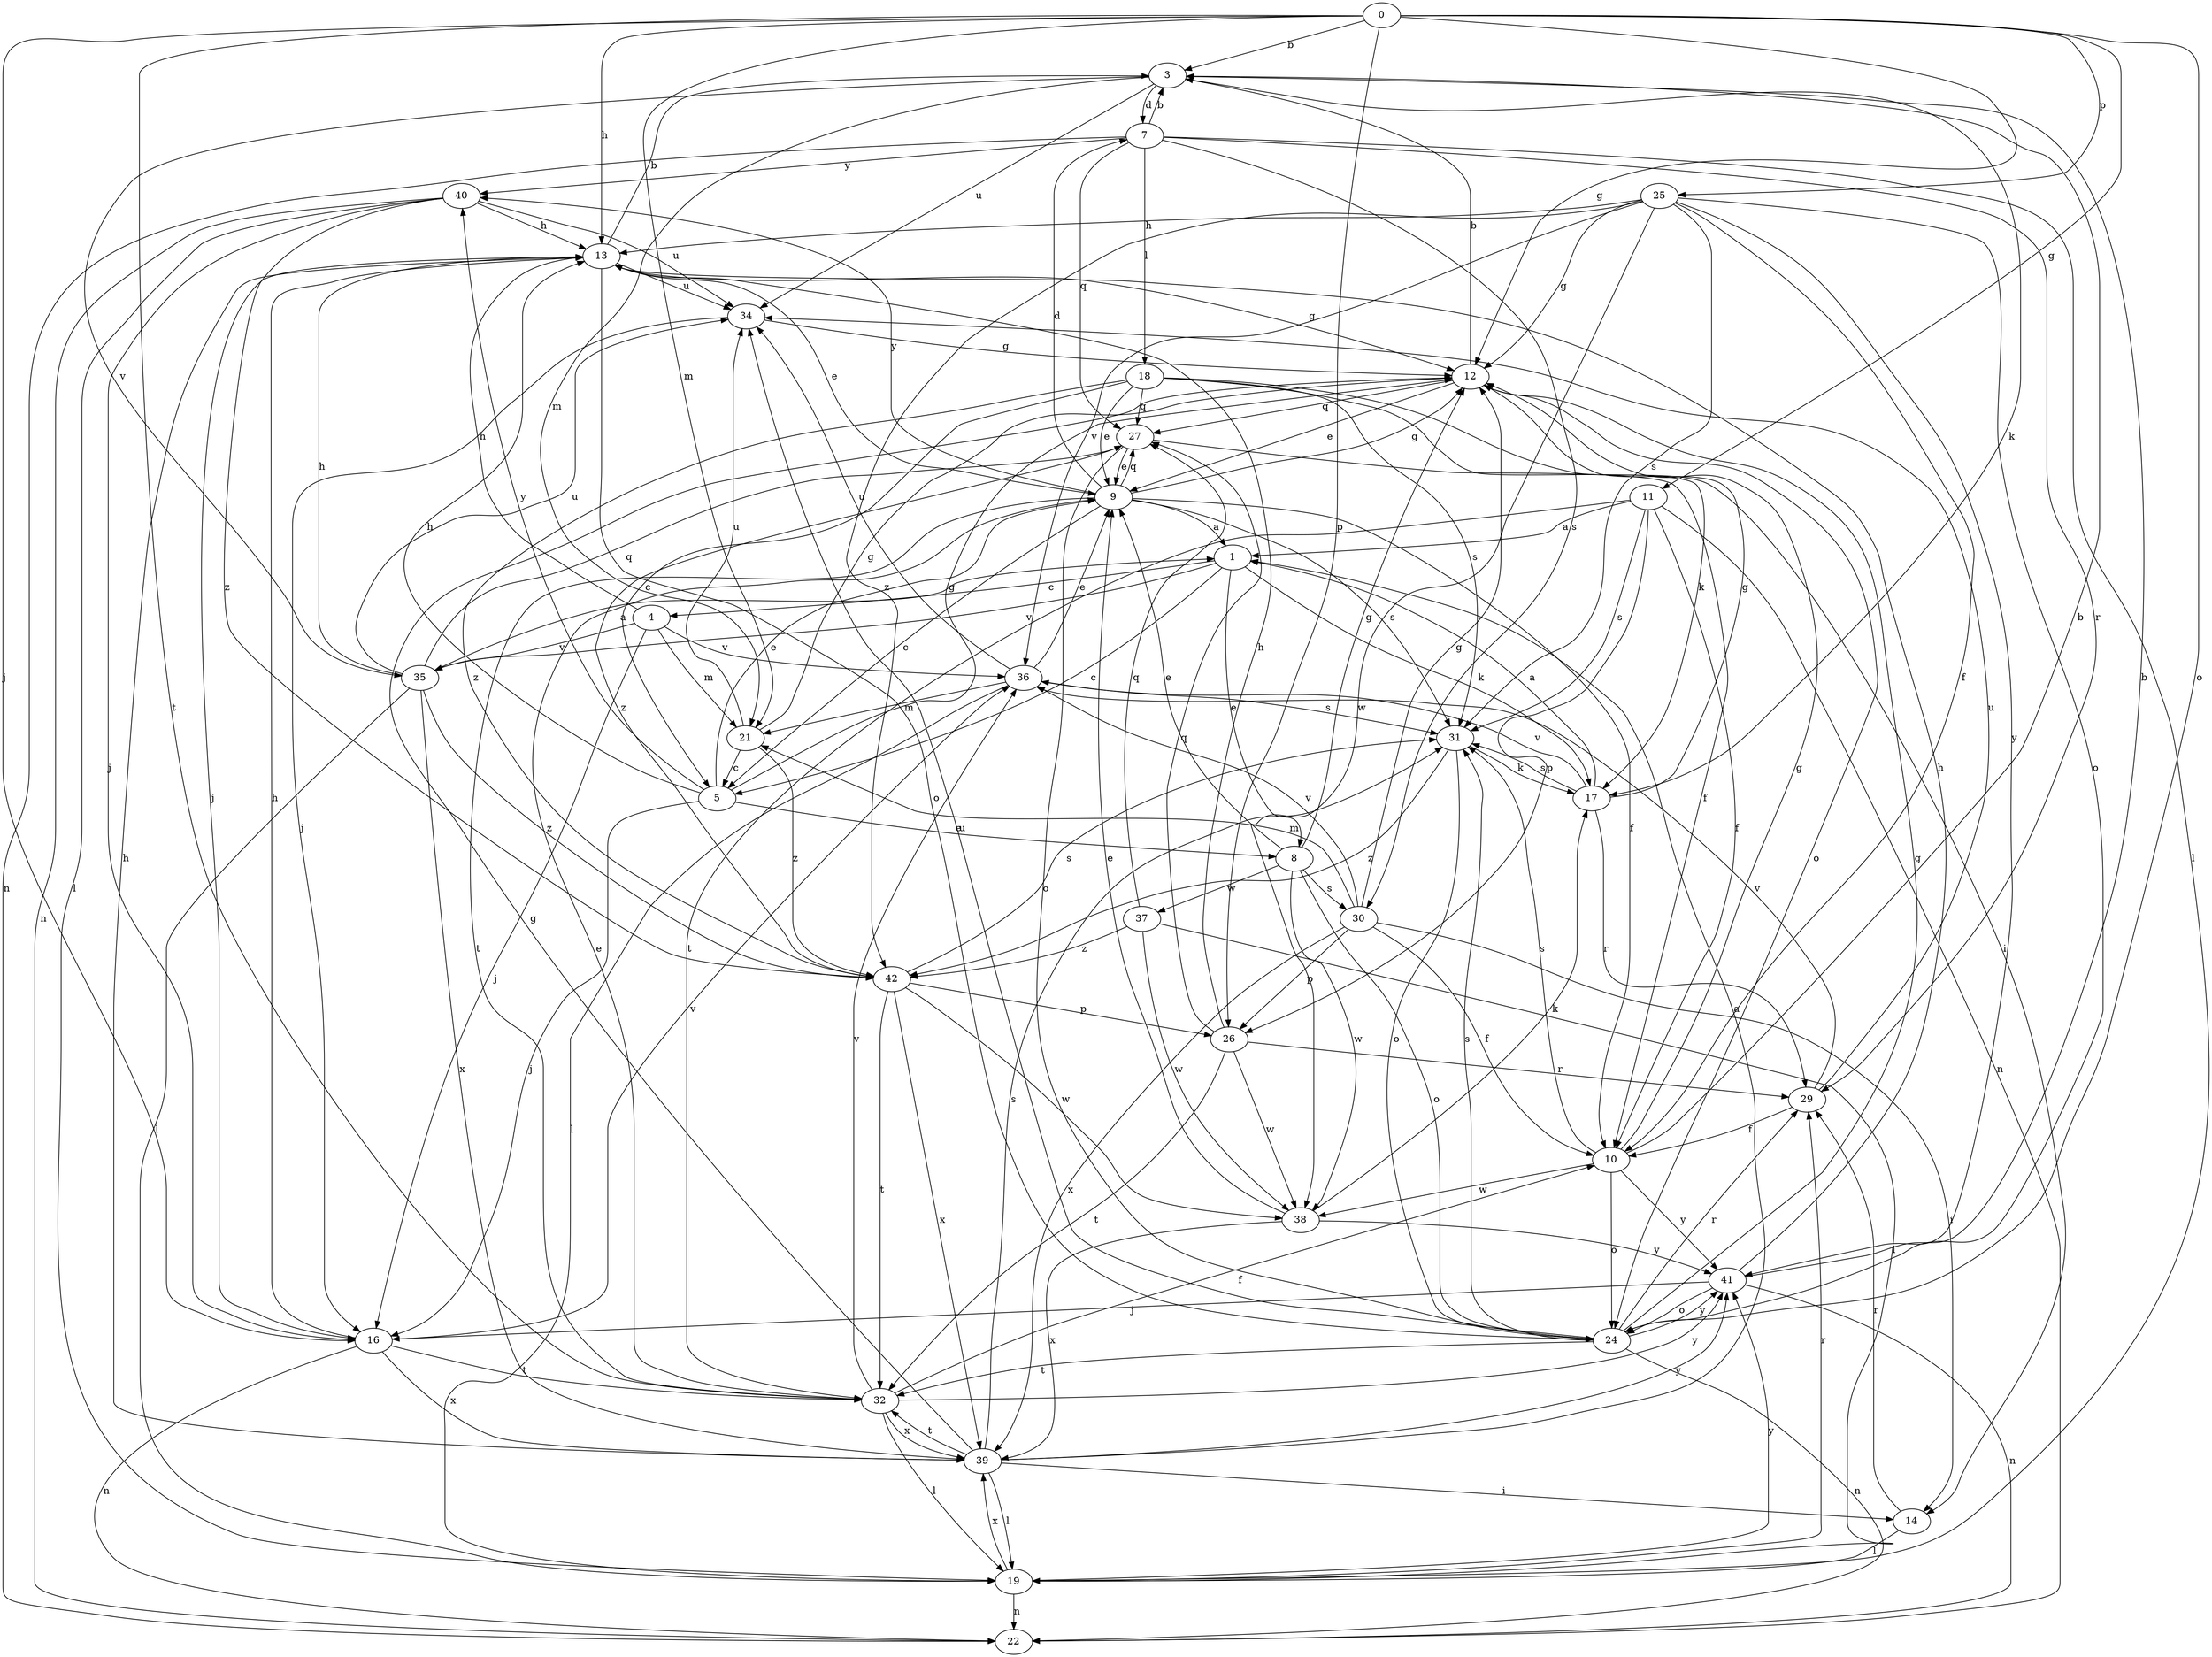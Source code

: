 strict digraph  {
0;
1;
3;
4;
5;
7;
8;
9;
10;
11;
12;
13;
14;
16;
17;
18;
19;
21;
22;
24;
25;
26;
27;
29;
30;
31;
32;
34;
35;
36;
37;
38;
39;
40;
41;
42;
0 -> 3  [label=b];
0 -> 11  [label=g];
0 -> 12  [label=g];
0 -> 13  [label=h];
0 -> 16  [label=j];
0 -> 21  [label=m];
0 -> 24  [label=o];
0 -> 25  [label=p];
0 -> 26  [label=p];
0 -> 32  [label=t];
1 -> 4  [label=c];
1 -> 5  [label=c];
1 -> 8  [label=e];
1 -> 17  [label=k];
1 -> 35  [label=v];
3 -> 7  [label=d];
3 -> 17  [label=k];
3 -> 21  [label=m];
3 -> 34  [label=u];
3 -> 35  [label=v];
4 -> 13  [label=h];
4 -> 16  [label=j];
4 -> 21  [label=m];
4 -> 35  [label=v];
4 -> 36  [label=v];
5 -> 8  [label=e];
5 -> 9  [label=e];
5 -> 12  [label=g];
5 -> 13  [label=h];
5 -> 16  [label=j];
5 -> 40  [label=y];
7 -> 3  [label=b];
7 -> 18  [label=l];
7 -> 19  [label=l];
7 -> 22  [label=n];
7 -> 27  [label=q];
7 -> 29  [label=r];
7 -> 30  [label=s];
7 -> 40  [label=y];
8 -> 9  [label=e];
8 -> 12  [label=g];
8 -> 24  [label=o];
8 -> 30  [label=s];
8 -> 37  [label=w];
8 -> 38  [label=w];
9 -> 1  [label=a];
9 -> 5  [label=c];
9 -> 7  [label=d];
9 -> 10  [label=f];
9 -> 12  [label=g];
9 -> 27  [label=q];
9 -> 31  [label=s];
9 -> 32  [label=t];
9 -> 40  [label=y];
10 -> 3  [label=b];
10 -> 12  [label=g];
10 -> 24  [label=o];
10 -> 31  [label=s];
10 -> 38  [label=w];
10 -> 41  [label=y];
11 -> 1  [label=a];
11 -> 10  [label=f];
11 -> 22  [label=n];
11 -> 26  [label=p];
11 -> 31  [label=s];
11 -> 32  [label=t];
12 -> 3  [label=b];
12 -> 9  [label=e];
12 -> 24  [label=o];
12 -> 27  [label=q];
13 -> 3  [label=b];
13 -> 9  [label=e];
13 -> 12  [label=g];
13 -> 16  [label=j];
13 -> 24  [label=o];
13 -> 34  [label=u];
14 -> 19  [label=l];
14 -> 29  [label=r];
16 -> 13  [label=h];
16 -> 22  [label=n];
16 -> 32  [label=t];
16 -> 36  [label=v];
16 -> 39  [label=x];
17 -> 1  [label=a];
17 -> 12  [label=g];
17 -> 29  [label=r];
17 -> 31  [label=s];
17 -> 36  [label=v];
18 -> 5  [label=c];
18 -> 9  [label=e];
18 -> 14  [label=i];
18 -> 17  [label=k];
18 -> 27  [label=q];
18 -> 31  [label=s];
18 -> 42  [label=z];
19 -> 22  [label=n];
19 -> 29  [label=r];
19 -> 39  [label=x];
19 -> 41  [label=y];
21 -> 5  [label=c];
21 -> 12  [label=g];
21 -> 34  [label=u];
21 -> 42  [label=z];
24 -> 12  [label=g];
24 -> 22  [label=n];
24 -> 29  [label=r];
24 -> 31  [label=s];
24 -> 32  [label=t];
24 -> 34  [label=u];
24 -> 41  [label=y];
25 -> 10  [label=f];
25 -> 12  [label=g];
25 -> 13  [label=h];
25 -> 24  [label=o];
25 -> 31  [label=s];
25 -> 36  [label=v];
25 -> 38  [label=w];
25 -> 41  [label=y];
25 -> 42  [label=z];
26 -> 13  [label=h];
26 -> 27  [label=q];
26 -> 29  [label=r];
26 -> 32  [label=t];
26 -> 38  [label=w];
27 -> 9  [label=e];
27 -> 10  [label=f];
27 -> 24  [label=o];
27 -> 42  [label=z];
29 -> 10  [label=f];
29 -> 34  [label=u];
29 -> 36  [label=v];
30 -> 10  [label=f];
30 -> 12  [label=g];
30 -> 14  [label=i];
30 -> 21  [label=m];
30 -> 26  [label=p];
30 -> 36  [label=v];
30 -> 39  [label=x];
31 -> 17  [label=k];
31 -> 24  [label=o];
31 -> 42  [label=z];
32 -> 9  [label=e];
32 -> 10  [label=f];
32 -> 19  [label=l];
32 -> 36  [label=v];
32 -> 39  [label=x];
32 -> 41  [label=y];
34 -> 12  [label=g];
34 -> 16  [label=j];
35 -> 1  [label=a];
35 -> 13  [label=h];
35 -> 19  [label=l];
35 -> 27  [label=q];
35 -> 34  [label=u];
35 -> 39  [label=x];
35 -> 42  [label=z];
36 -> 9  [label=e];
36 -> 19  [label=l];
36 -> 21  [label=m];
36 -> 31  [label=s];
36 -> 34  [label=u];
37 -> 19  [label=l];
37 -> 27  [label=q];
37 -> 38  [label=w];
37 -> 42  [label=z];
38 -> 9  [label=e];
38 -> 17  [label=k];
38 -> 39  [label=x];
38 -> 41  [label=y];
39 -> 1  [label=a];
39 -> 12  [label=g];
39 -> 13  [label=h];
39 -> 14  [label=i];
39 -> 19  [label=l];
39 -> 31  [label=s];
39 -> 32  [label=t];
39 -> 41  [label=y];
40 -> 13  [label=h];
40 -> 16  [label=j];
40 -> 19  [label=l];
40 -> 22  [label=n];
40 -> 34  [label=u];
40 -> 42  [label=z];
41 -> 3  [label=b];
41 -> 13  [label=h];
41 -> 16  [label=j];
41 -> 22  [label=n];
41 -> 24  [label=o];
42 -> 26  [label=p];
42 -> 31  [label=s];
42 -> 32  [label=t];
42 -> 38  [label=w];
42 -> 39  [label=x];
}
